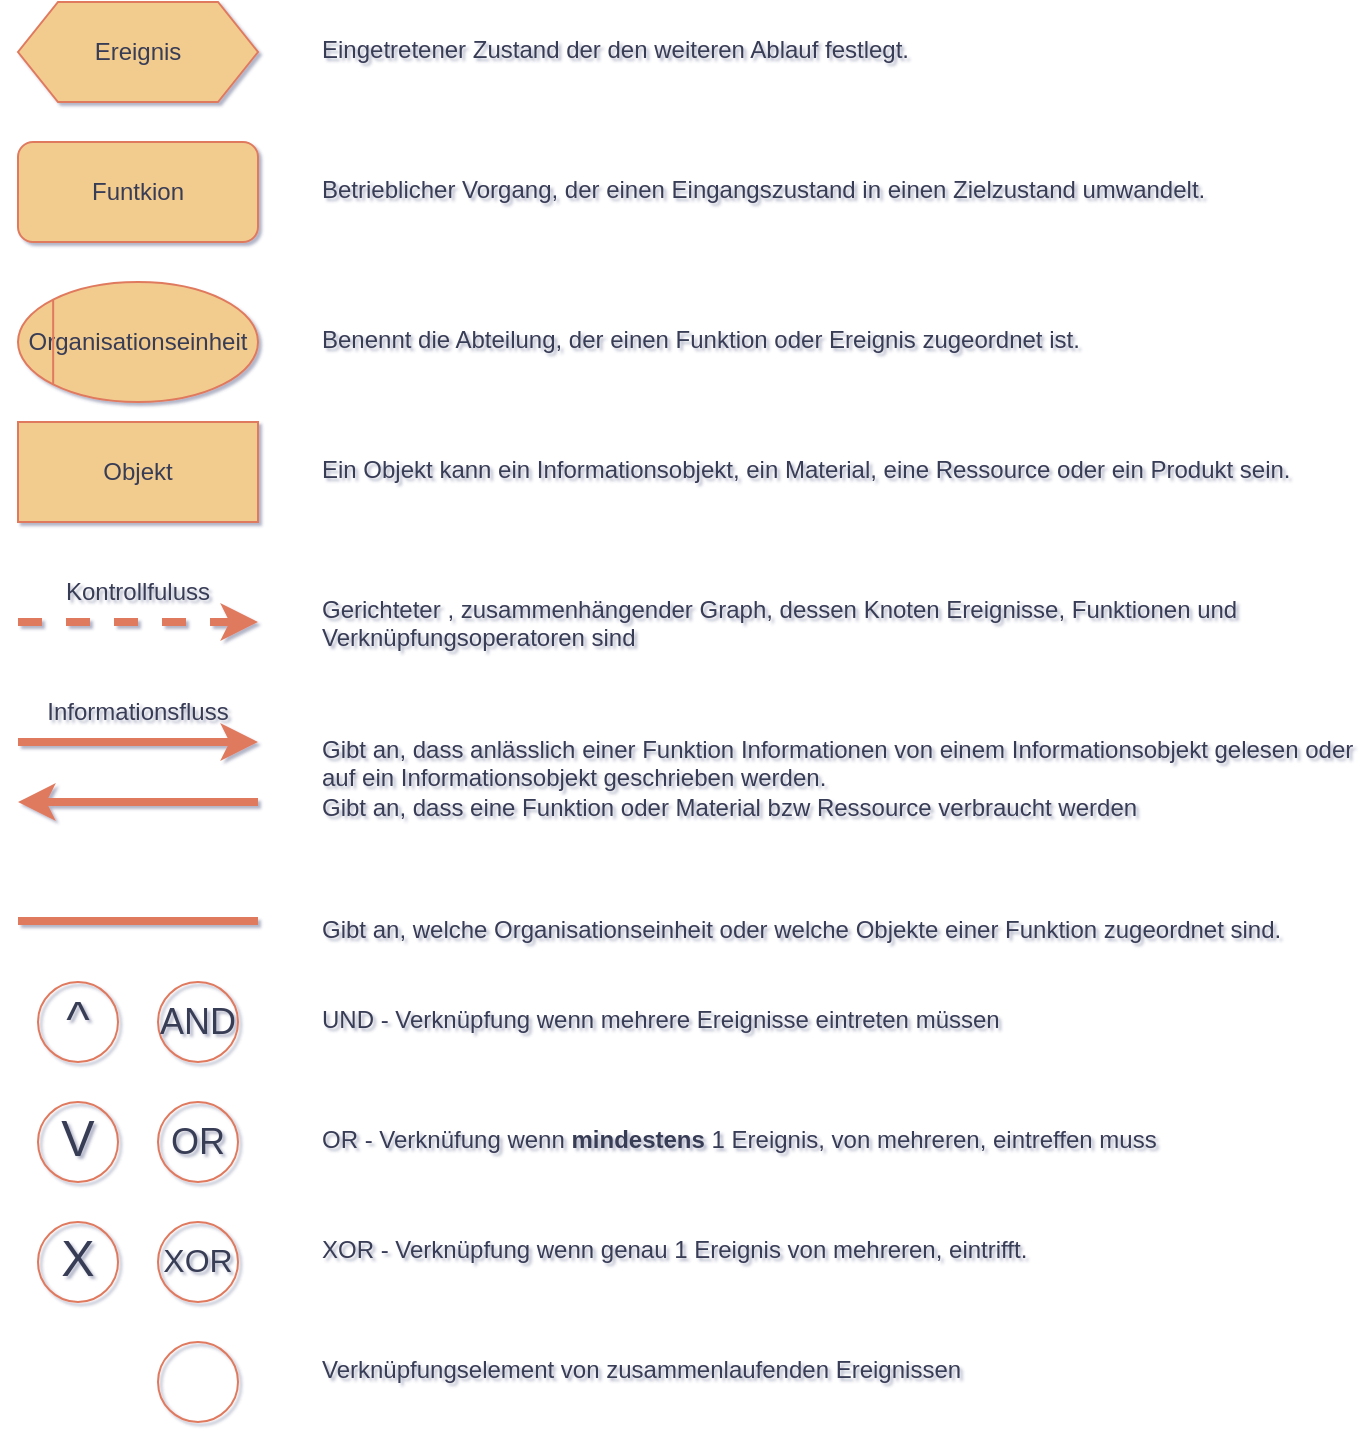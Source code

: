 <mxfile version="20.8.16" type="device"><diagram name="Seite-1" id="pm1W9g3p_Y7LA5IeXaer"><mxGraphModel dx="989" dy="603" grid="1" gridSize="10" guides="1" tooltips="1" connect="1" arrows="1" fold="1" page="1" pageScale="1" pageWidth="827" pageHeight="1169" math="0" shadow="1"><root><mxCell id="0"/><mxCell id="1" parent="0"/><mxCell id="wDW5WLjcTI6GgexlzbEC-2" value="Eingetretener Zustand der den weiteren Ablauf festlegt." style="text;whiteSpace=wrap;html=1;labelBackgroundColor=none;fontColor=#393C56;" parent="1" vertex="1"><mxGeometry x="230" y="40" width="520" height="30" as="geometry"/></mxCell><mxCell id="dK0mHW3J-TpfLGIWaXbh-1" value="Ereignis" style="shape=hexagon;perimeter=hexagonPerimeter2;whiteSpace=wrap;html=1;fixedSize=1;labelBackgroundColor=none;fillColor=#F2CC8F;strokeColor=#E07A5F;fontColor=#393C56;" parent="1" vertex="1"><mxGeometry x="80" y="30" width="120" height="50" as="geometry"/></mxCell><mxCell id="dK0mHW3J-TpfLGIWaXbh-2" value="Funtkion" style="rounded=1;whiteSpace=wrap;html=1;strokeColor=#E07A5F;fontColor=#393C56;fillColor=#F2CC8F;" parent="1" vertex="1"><mxGeometry x="80" y="100" width="120" height="50" as="geometry"/></mxCell><mxCell id="dK0mHW3J-TpfLGIWaXbh-4" value="Betrieblicher Vorgang, der einen Eingangszustand in einen Zielzustand umwandelt." style="text;whiteSpace=wrap;html=1;labelBackgroundColor=none;fontColor=#393C56;" parent="1" vertex="1"><mxGeometry x="230" y="110" width="520" height="30" as="geometry"/></mxCell><mxCell id="dK0mHW3J-TpfLGIWaXbh-6" value="Organisationseinheit" style="ellipse;whiteSpace=wrap;html=1;strokeColor=#E07A5F;fontColor=#393C56;fillColor=#F2CC8F;" parent="1" vertex="1"><mxGeometry x="80" y="170" width="120" height="60" as="geometry"/></mxCell><mxCell id="dK0mHW3J-TpfLGIWaXbh-7" value="" style="endArrow=none;html=1;rounded=0;strokeColor=#E07A5F;fontColor=#393C56;fillColor=#F2CC8F;entryX=0;entryY=0;entryDx=0;entryDy=0;exitX=0;exitY=1;exitDx=0;exitDy=0;" parent="1" source="dK0mHW3J-TpfLGIWaXbh-6" target="dK0mHW3J-TpfLGIWaXbh-6" edge="1"><mxGeometry width="50" height="50" relative="1" as="geometry"><mxPoint x="390" y="360" as="sourcePoint"/><mxPoint x="440" y="310" as="targetPoint"/></mxGeometry></mxCell><mxCell id="dK0mHW3J-TpfLGIWaXbh-8" value="Benennt die Abteilung, der einen Funktion oder Ereignis zugeordnet ist." style="text;whiteSpace=wrap;html=1;labelBackgroundColor=none;fontColor=#393C56;" parent="1" vertex="1"><mxGeometry x="230" y="185" width="520" height="30" as="geometry"/></mxCell><mxCell id="dK0mHW3J-TpfLGIWaXbh-9" value="Objekt" style="rounded=0;whiteSpace=wrap;html=1;strokeColor=#E07A5F;fontColor=#393C56;fillColor=#F2CC8F;" parent="1" vertex="1"><mxGeometry x="80" y="240" width="120" height="50" as="geometry"/></mxCell><mxCell id="dK0mHW3J-TpfLGIWaXbh-10" value="Ein Objekt kann ein Informationsobjekt, ein Material, eine Ressource oder ein Produkt sein." style="text;whiteSpace=wrap;html=1;labelBackgroundColor=none;fontColor=#393C56;" parent="1" vertex="1"><mxGeometry x="230" y="250" width="520" height="30" as="geometry"/></mxCell><mxCell id="dK0mHW3J-TpfLGIWaXbh-11" value="" style="endArrow=classic;html=1;rounded=0;strokeColor=#E07A5F;fontColor=#393C56;fillColor=#F2CC8F;strokeWidth=4;dashed=1;" parent="1" edge="1"><mxGeometry width="50" height="50" relative="1" as="geometry"><mxPoint x="80" y="340" as="sourcePoint"/><mxPoint x="200" y="340" as="targetPoint"/></mxGeometry></mxCell><mxCell id="dK0mHW3J-TpfLGIWaXbh-13" value="Gerichteter , zusammenhängender Graph, dessen Knoten Ereignisse, Funktionen und Verknüpfungsoperatoren sind" style="text;whiteSpace=wrap;html=1;labelBackgroundColor=none;fontColor=#393C56;" parent="1" vertex="1"><mxGeometry x="230" y="320" width="520" height="40" as="geometry"/></mxCell><mxCell id="dK0mHW3J-TpfLGIWaXbh-14" value="Kontrollfuluss" style="text;html=1;strokeColor=none;fillColor=none;align=center;verticalAlign=middle;whiteSpace=wrap;rounded=0;fontColor=#393C56;" parent="1" vertex="1"><mxGeometry x="100" y="310" width="80" height="30" as="geometry"/></mxCell><mxCell id="dK0mHW3J-TpfLGIWaXbh-15" value="" style="endArrow=classic;html=1;rounded=0;strokeColor=#E07A5F;strokeWidth=4;fontColor=#393C56;fillColor=#F2CC8F;" parent="1" edge="1"><mxGeometry width="50" height="50" relative="1" as="geometry"><mxPoint x="80" y="400" as="sourcePoint"/><mxPoint x="200" y="400" as="targetPoint"/></mxGeometry></mxCell><mxCell id="dK0mHW3J-TpfLGIWaXbh-16" value="" style="endArrow=classic;html=1;rounded=0;strokeColor=#E07A5F;strokeWidth=4;fontColor=#393C56;fillColor=#F2CC8F;" parent="1" edge="1"><mxGeometry width="50" height="50" relative="1" as="geometry"><mxPoint x="200" y="430" as="sourcePoint"/><mxPoint x="80" y="430" as="targetPoint"/></mxGeometry></mxCell><mxCell id="dK0mHW3J-TpfLGIWaXbh-18" value="Informationsfluss" style="text;html=1;strokeColor=none;fillColor=none;align=center;verticalAlign=middle;whiteSpace=wrap;rounded=0;fontColor=#393C56;" parent="1" vertex="1"><mxGeometry x="100" y="370" width="80" height="30" as="geometry"/></mxCell><mxCell id="dK0mHW3J-TpfLGIWaXbh-19" value="Gibt an, dass anlässlich einer Funktion Informationen von einem Informationsobjekt gelesen oder auf ein Informationsobjekt geschrieben werden.&lt;br&gt;Gibt an, dass eine Funktion oder Material bzw Ressource verbraucht werden" style="text;whiteSpace=wrap;html=1;labelBackgroundColor=none;fontColor=#393C56;" parent="1" vertex="1"><mxGeometry x="230" y="390" width="520" height="60" as="geometry"/></mxCell><mxCell id="dK0mHW3J-TpfLGIWaXbh-20" value="" style="endArrow=none;html=1;rounded=0;strokeColor=#E07A5F;strokeWidth=4;fontColor=#393C56;fillColor=#F2CC8F;" parent="1" edge="1"><mxGeometry width="50" height="50" relative="1" as="geometry"><mxPoint x="80" y="489.5" as="sourcePoint"/><mxPoint x="200" y="489.5" as="targetPoint"/><Array as="points"/></mxGeometry></mxCell><mxCell id="dK0mHW3J-TpfLGIWaXbh-21" value="Gibt an, welche Organisationseinheit oder welche Objekte einer Funktion zugeordnet sind." style="text;whiteSpace=wrap;html=1;labelBackgroundColor=none;fontColor=#393C56;" parent="1" vertex="1"><mxGeometry x="230" y="480" width="520" height="30" as="geometry"/></mxCell><mxCell id="dK0mHW3J-TpfLGIWaXbh-22" value="&lt;p style=&quot;line-height: 100%;&quot;&gt;&lt;font style=&quot;font-size: 25px;&quot;&gt;^&lt;/font&gt;&lt;/p&gt;" style="ellipse;whiteSpace=wrap;html=1;aspect=fixed;strokeColor=#E07A5F;fontColor=#393C56;fillColor=none;align=center;labelPosition=center;verticalLabelPosition=middle;verticalAlign=middle;" parent="1" vertex="1"><mxGeometry x="90" y="520" width="40" height="40" as="geometry"/></mxCell><mxCell id="dK0mHW3J-TpfLGIWaXbh-23" value="&lt;p style=&quot;line-height: 100%;&quot;&gt;&lt;font style=&quot;font-size: 18px;&quot;&gt;AND&lt;/font&gt;&lt;/p&gt;" style="ellipse;whiteSpace=wrap;html=1;aspect=fixed;strokeColor=#E07A5F;fontColor=#393C56;fillColor=none;align=center;labelPosition=center;verticalLabelPosition=middle;verticalAlign=middle;" parent="1" vertex="1"><mxGeometry x="150" y="520" width="40" height="40" as="geometry"/></mxCell><mxCell id="dK0mHW3J-TpfLGIWaXbh-24" value="UND - Verknüpfung wenn mehrere Ereignisse eintreten müssen" style="text;whiteSpace=wrap;html=1;labelBackgroundColor=none;fontColor=#393C56;" parent="1" vertex="1"><mxGeometry x="230" y="525" width="520" height="30" as="geometry"/></mxCell><mxCell id="dK0mHW3J-TpfLGIWaXbh-25" value="&lt;p style=&quot;line-height: 100%;&quot;&gt;&lt;font style=&quot;font-size: 25px;&quot;&gt;V&lt;/font&gt;&lt;/p&gt;" style="ellipse;whiteSpace=wrap;html=1;aspect=fixed;strokeColor=#E07A5F;fontColor=#393C56;fillColor=none;align=center;labelPosition=center;verticalLabelPosition=middle;verticalAlign=middle;" parent="1" vertex="1"><mxGeometry x="90" y="580" width="40" height="40" as="geometry"/></mxCell><mxCell id="dK0mHW3J-TpfLGIWaXbh-26" value="&lt;p style=&quot;line-height: 100%;&quot;&gt;&lt;font style=&quot;font-size: 18px;&quot;&gt;OR&lt;/font&gt;&lt;/p&gt;" style="ellipse;whiteSpace=wrap;html=1;aspect=fixed;strokeColor=#E07A5F;fontColor=#393C56;fillColor=none;align=center;labelPosition=center;verticalLabelPosition=middle;verticalAlign=middle;" parent="1" vertex="1"><mxGeometry x="150" y="580" width="40" height="40" as="geometry"/></mxCell><mxCell id="dK0mHW3J-TpfLGIWaXbh-29" value="OR - Verknüfung wenn &lt;b&gt;mindestens&lt;/b&gt; 1 Ereignis, von mehreren, eintreffen muss" style="text;whiteSpace=wrap;html=1;labelBackgroundColor=none;fontColor=#393C56;" parent="1" vertex="1"><mxGeometry x="230" y="585" width="520" height="30" as="geometry"/></mxCell><mxCell id="dK0mHW3J-TpfLGIWaXbh-30" value="&lt;p style=&quot;line-height: 100%;&quot;&gt;&lt;font style=&quot;font-size: 25px;&quot;&gt;X&lt;/font&gt;&lt;/p&gt;" style="ellipse;whiteSpace=wrap;html=1;aspect=fixed;strokeColor=#E07A5F;fontColor=#393C56;fillColor=none;align=center;labelPosition=center;verticalLabelPosition=middle;verticalAlign=middle;" parent="1" vertex="1"><mxGeometry x="90" y="640" width="40" height="40" as="geometry"/></mxCell><mxCell id="dK0mHW3J-TpfLGIWaXbh-31" value="&lt;p style=&quot;line-height: 100%;&quot;&gt;&lt;font style=&quot;font-size: 16px;&quot;&gt;XOR&lt;/font&gt;&lt;/p&gt;" style="ellipse;whiteSpace=wrap;html=1;aspect=fixed;strokeColor=#E07A5F;fontColor=#393C56;fillColor=none;align=center;labelPosition=center;verticalLabelPosition=middle;verticalAlign=middle;" parent="1" vertex="1"><mxGeometry x="150" y="640" width="40" height="40" as="geometry"/></mxCell><mxCell id="dK0mHW3J-TpfLGIWaXbh-32" value="XOR - Verknüpfung wenn genau 1 Ereignis von mehreren, eintrifft." style="text;whiteSpace=wrap;html=1;labelBackgroundColor=none;fontColor=#393C56;" parent="1" vertex="1"><mxGeometry x="230" y="640" width="520" height="30" as="geometry"/></mxCell><mxCell id="-5gk-UgyzrV-jhWjAGK--1" value="&lt;p style=&quot;line-height: 100%;&quot;&gt;&lt;br&gt;&lt;/p&gt;" style="ellipse;whiteSpace=wrap;html=1;aspect=fixed;strokeColor=#E07A5F;fontColor=#393C56;fillColor=none;align=center;labelPosition=center;verticalLabelPosition=middle;verticalAlign=middle;" vertex="1" parent="1"><mxGeometry x="150" y="700" width="40" height="40" as="geometry"/></mxCell><mxCell id="-5gk-UgyzrV-jhWjAGK--2" value="Verknüpfungselement von zusammenlaufenden Ereignissen" style="text;whiteSpace=wrap;html=1;labelBackgroundColor=none;fontColor=#393C56;" vertex="1" parent="1"><mxGeometry x="230" y="700" width="520" height="30" as="geometry"/></mxCell></root></mxGraphModel></diagram></mxfile>